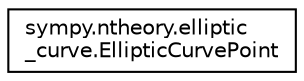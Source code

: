 digraph "Graphical Class Hierarchy"
{
 // LATEX_PDF_SIZE
  edge [fontname="Helvetica",fontsize="10",labelfontname="Helvetica",labelfontsize="10"];
  node [fontname="Helvetica",fontsize="10",shape=record];
  rankdir="LR";
  Node0 [label="sympy.ntheory.elliptic\l_curve.EllipticCurvePoint",height=0.2,width=0.4,color="black", fillcolor="white", style="filled",URL="$classsympy_1_1ntheory_1_1elliptic__curve_1_1EllipticCurvePoint.html",tooltip=" "];
}
